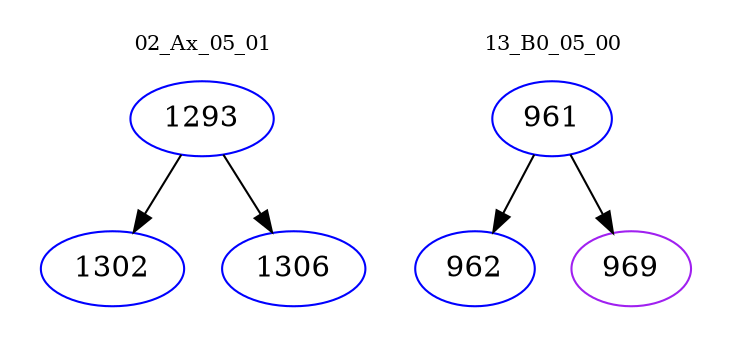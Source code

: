 digraph{
subgraph cluster_0 {
color = white
label = "02_Ax_05_01";
fontsize=10;
T0_1293 [label="1293", color="blue"]
T0_1293 -> T0_1302 [color="black"]
T0_1302 [label="1302", color="blue"]
T0_1293 -> T0_1306 [color="black"]
T0_1306 [label="1306", color="blue"]
}
subgraph cluster_1 {
color = white
label = "13_B0_05_00";
fontsize=10;
T1_961 [label="961", color="blue"]
T1_961 -> T1_962 [color="black"]
T1_962 [label="962", color="blue"]
T1_961 -> T1_969 [color="black"]
T1_969 [label="969", color="purple"]
}
}
